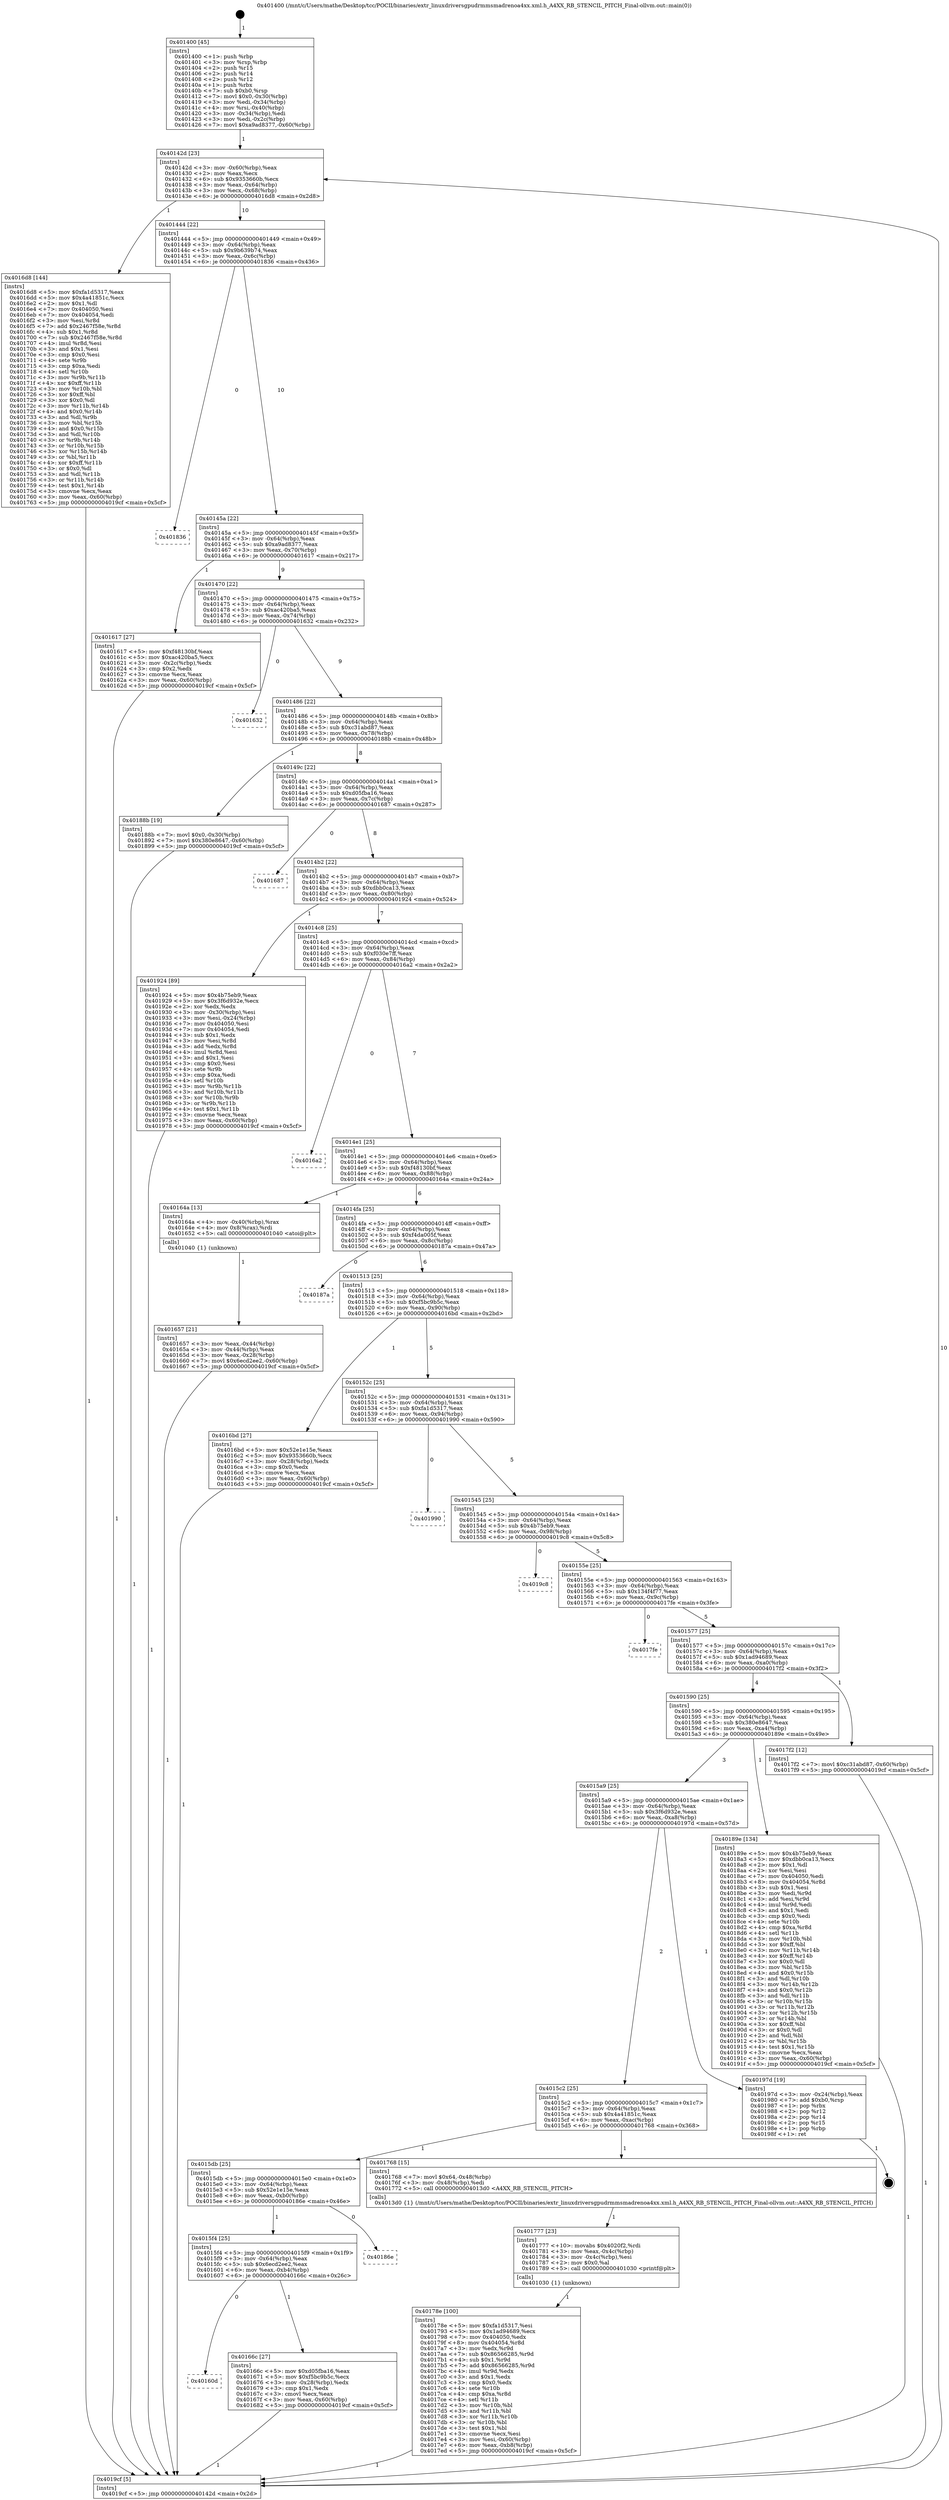 digraph "0x401400" {
  label = "0x401400 (/mnt/c/Users/mathe/Desktop/tcc/POCII/binaries/extr_linuxdriversgpudrmmsmadrenoa4xx.xml.h_A4XX_RB_STENCIL_PITCH_Final-ollvm.out::main(0))"
  labelloc = "t"
  node[shape=record]

  Entry [label="",width=0.3,height=0.3,shape=circle,fillcolor=black,style=filled]
  "0x40142d" [label="{
     0x40142d [23]\l
     | [instrs]\l
     &nbsp;&nbsp;0x40142d \<+3\>: mov -0x60(%rbp),%eax\l
     &nbsp;&nbsp;0x401430 \<+2\>: mov %eax,%ecx\l
     &nbsp;&nbsp;0x401432 \<+6\>: sub $0x9353660b,%ecx\l
     &nbsp;&nbsp;0x401438 \<+3\>: mov %eax,-0x64(%rbp)\l
     &nbsp;&nbsp;0x40143b \<+3\>: mov %ecx,-0x68(%rbp)\l
     &nbsp;&nbsp;0x40143e \<+6\>: je 00000000004016d8 \<main+0x2d8\>\l
  }"]
  "0x4016d8" [label="{
     0x4016d8 [144]\l
     | [instrs]\l
     &nbsp;&nbsp;0x4016d8 \<+5\>: mov $0xfa1d5317,%eax\l
     &nbsp;&nbsp;0x4016dd \<+5\>: mov $0x4a41851c,%ecx\l
     &nbsp;&nbsp;0x4016e2 \<+2\>: mov $0x1,%dl\l
     &nbsp;&nbsp;0x4016e4 \<+7\>: mov 0x404050,%esi\l
     &nbsp;&nbsp;0x4016eb \<+7\>: mov 0x404054,%edi\l
     &nbsp;&nbsp;0x4016f2 \<+3\>: mov %esi,%r8d\l
     &nbsp;&nbsp;0x4016f5 \<+7\>: add $0x2467f58e,%r8d\l
     &nbsp;&nbsp;0x4016fc \<+4\>: sub $0x1,%r8d\l
     &nbsp;&nbsp;0x401700 \<+7\>: sub $0x2467f58e,%r8d\l
     &nbsp;&nbsp;0x401707 \<+4\>: imul %r8d,%esi\l
     &nbsp;&nbsp;0x40170b \<+3\>: and $0x1,%esi\l
     &nbsp;&nbsp;0x40170e \<+3\>: cmp $0x0,%esi\l
     &nbsp;&nbsp;0x401711 \<+4\>: sete %r9b\l
     &nbsp;&nbsp;0x401715 \<+3\>: cmp $0xa,%edi\l
     &nbsp;&nbsp;0x401718 \<+4\>: setl %r10b\l
     &nbsp;&nbsp;0x40171c \<+3\>: mov %r9b,%r11b\l
     &nbsp;&nbsp;0x40171f \<+4\>: xor $0xff,%r11b\l
     &nbsp;&nbsp;0x401723 \<+3\>: mov %r10b,%bl\l
     &nbsp;&nbsp;0x401726 \<+3\>: xor $0xff,%bl\l
     &nbsp;&nbsp;0x401729 \<+3\>: xor $0x0,%dl\l
     &nbsp;&nbsp;0x40172c \<+3\>: mov %r11b,%r14b\l
     &nbsp;&nbsp;0x40172f \<+4\>: and $0x0,%r14b\l
     &nbsp;&nbsp;0x401733 \<+3\>: and %dl,%r9b\l
     &nbsp;&nbsp;0x401736 \<+3\>: mov %bl,%r15b\l
     &nbsp;&nbsp;0x401739 \<+4\>: and $0x0,%r15b\l
     &nbsp;&nbsp;0x40173d \<+3\>: and %dl,%r10b\l
     &nbsp;&nbsp;0x401740 \<+3\>: or %r9b,%r14b\l
     &nbsp;&nbsp;0x401743 \<+3\>: or %r10b,%r15b\l
     &nbsp;&nbsp;0x401746 \<+3\>: xor %r15b,%r14b\l
     &nbsp;&nbsp;0x401749 \<+3\>: or %bl,%r11b\l
     &nbsp;&nbsp;0x40174c \<+4\>: xor $0xff,%r11b\l
     &nbsp;&nbsp;0x401750 \<+3\>: or $0x0,%dl\l
     &nbsp;&nbsp;0x401753 \<+3\>: and %dl,%r11b\l
     &nbsp;&nbsp;0x401756 \<+3\>: or %r11b,%r14b\l
     &nbsp;&nbsp;0x401759 \<+4\>: test $0x1,%r14b\l
     &nbsp;&nbsp;0x40175d \<+3\>: cmovne %ecx,%eax\l
     &nbsp;&nbsp;0x401760 \<+3\>: mov %eax,-0x60(%rbp)\l
     &nbsp;&nbsp;0x401763 \<+5\>: jmp 00000000004019cf \<main+0x5cf\>\l
  }"]
  "0x401444" [label="{
     0x401444 [22]\l
     | [instrs]\l
     &nbsp;&nbsp;0x401444 \<+5\>: jmp 0000000000401449 \<main+0x49\>\l
     &nbsp;&nbsp;0x401449 \<+3\>: mov -0x64(%rbp),%eax\l
     &nbsp;&nbsp;0x40144c \<+5\>: sub $0x9b639b74,%eax\l
     &nbsp;&nbsp;0x401451 \<+3\>: mov %eax,-0x6c(%rbp)\l
     &nbsp;&nbsp;0x401454 \<+6\>: je 0000000000401836 \<main+0x436\>\l
  }"]
  Exit [label="",width=0.3,height=0.3,shape=circle,fillcolor=black,style=filled,peripheries=2]
  "0x401836" [label="{
     0x401836\l
  }", style=dashed]
  "0x40145a" [label="{
     0x40145a [22]\l
     | [instrs]\l
     &nbsp;&nbsp;0x40145a \<+5\>: jmp 000000000040145f \<main+0x5f\>\l
     &nbsp;&nbsp;0x40145f \<+3\>: mov -0x64(%rbp),%eax\l
     &nbsp;&nbsp;0x401462 \<+5\>: sub $0xa9ad8377,%eax\l
     &nbsp;&nbsp;0x401467 \<+3\>: mov %eax,-0x70(%rbp)\l
     &nbsp;&nbsp;0x40146a \<+6\>: je 0000000000401617 \<main+0x217\>\l
  }"]
  "0x40178e" [label="{
     0x40178e [100]\l
     | [instrs]\l
     &nbsp;&nbsp;0x40178e \<+5\>: mov $0xfa1d5317,%esi\l
     &nbsp;&nbsp;0x401793 \<+5\>: mov $0x1ad94689,%ecx\l
     &nbsp;&nbsp;0x401798 \<+7\>: mov 0x404050,%edx\l
     &nbsp;&nbsp;0x40179f \<+8\>: mov 0x404054,%r8d\l
     &nbsp;&nbsp;0x4017a7 \<+3\>: mov %edx,%r9d\l
     &nbsp;&nbsp;0x4017aa \<+7\>: sub $0x86566285,%r9d\l
     &nbsp;&nbsp;0x4017b1 \<+4\>: sub $0x1,%r9d\l
     &nbsp;&nbsp;0x4017b5 \<+7\>: add $0x86566285,%r9d\l
     &nbsp;&nbsp;0x4017bc \<+4\>: imul %r9d,%edx\l
     &nbsp;&nbsp;0x4017c0 \<+3\>: and $0x1,%edx\l
     &nbsp;&nbsp;0x4017c3 \<+3\>: cmp $0x0,%edx\l
     &nbsp;&nbsp;0x4017c6 \<+4\>: sete %r10b\l
     &nbsp;&nbsp;0x4017ca \<+4\>: cmp $0xa,%r8d\l
     &nbsp;&nbsp;0x4017ce \<+4\>: setl %r11b\l
     &nbsp;&nbsp;0x4017d2 \<+3\>: mov %r10b,%bl\l
     &nbsp;&nbsp;0x4017d5 \<+3\>: and %r11b,%bl\l
     &nbsp;&nbsp;0x4017d8 \<+3\>: xor %r11b,%r10b\l
     &nbsp;&nbsp;0x4017db \<+3\>: or %r10b,%bl\l
     &nbsp;&nbsp;0x4017de \<+3\>: test $0x1,%bl\l
     &nbsp;&nbsp;0x4017e1 \<+3\>: cmovne %ecx,%esi\l
     &nbsp;&nbsp;0x4017e4 \<+3\>: mov %esi,-0x60(%rbp)\l
     &nbsp;&nbsp;0x4017e7 \<+6\>: mov %eax,-0xb8(%rbp)\l
     &nbsp;&nbsp;0x4017ed \<+5\>: jmp 00000000004019cf \<main+0x5cf\>\l
  }"]
  "0x401617" [label="{
     0x401617 [27]\l
     | [instrs]\l
     &nbsp;&nbsp;0x401617 \<+5\>: mov $0xf48130bf,%eax\l
     &nbsp;&nbsp;0x40161c \<+5\>: mov $0xac420ba5,%ecx\l
     &nbsp;&nbsp;0x401621 \<+3\>: mov -0x2c(%rbp),%edx\l
     &nbsp;&nbsp;0x401624 \<+3\>: cmp $0x2,%edx\l
     &nbsp;&nbsp;0x401627 \<+3\>: cmovne %ecx,%eax\l
     &nbsp;&nbsp;0x40162a \<+3\>: mov %eax,-0x60(%rbp)\l
     &nbsp;&nbsp;0x40162d \<+5\>: jmp 00000000004019cf \<main+0x5cf\>\l
  }"]
  "0x401470" [label="{
     0x401470 [22]\l
     | [instrs]\l
     &nbsp;&nbsp;0x401470 \<+5\>: jmp 0000000000401475 \<main+0x75\>\l
     &nbsp;&nbsp;0x401475 \<+3\>: mov -0x64(%rbp),%eax\l
     &nbsp;&nbsp;0x401478 \<+5\>: sub $0xac420ba5,%eax\l
     &nbsp;&nbsp;0x40147d \<+3\>: mov %eax,-0x74(%rbp)\l
     &nbsp;&nbsp;0x401480 \<+6\>: je 0000000000401632 \<main+0x232\>\l
  }"]
  "0x4019cf" [label="{
     0x4019cf [5]\l
     | [instrs]\l
     &nbsp;&nbsp;0x4019cf \<+5\>: jmp 000000000040142d \<main+0x2d\>\l
  }"]
  "0x401400" [label="{
     0x401400 [45]\l
     | [instrs]\l
     &nbsp;&nbsp;0x401400 \<+1\>: push %rbp\l
     &nbsp;&nbsp;0x401401 \<+3\>: mov %rsp,%rbp\l
     &nbsp;&nbsp;0x401404 \<+2\>: push %r15\l
     &nbsp;&nbsp;0x401406 \<+2\>: push %r14\l
     &nbsp;&nbsp;0x401408 \<+2\>: push %r12\l
     &nbsp;&nbsp;0x40140a \<+1\>: push %rbx\l
     &nbsp;&nbsp;0x40140b \<+7\>: sub $0xb0,%rsp\l
     &nbsp;&nbsp;0x401412 \<+7\>: movl $0x0,-0x30(%rbp)\l
     &nbsp;&nbsp;0x401419 \<+3\>: mov %edi,-0x34(%rbp)\l
     &nbsp;&nbsp;0x40141c \<+4\>: mov %rsi,-0x40(%rbp)\l
     &nbsp;&nbsp;0x401420 \<+3\>: mov -0x34(%rbp),%edi\l
     &nbsp;&nbsp;0x401423 \<+3\>: mov %edi,-0x2c(%rbp)\l
     &nbsp;&nbsp;0x401426 \<+7\>: movl $0xa9ad8377,-0x60(%rbp)\l
  }"]
  "0x401777" [label="{
     0x401777 [23]\l
     | [instrs]\l
     &nbsp;&nbsp;0x401777 \<+10\>: movabs $0x4020f2,%rdi\l
     &nbsp;&nbsp;0x401781 \<+3\>: mov %eax,-0x4c(%rbp)\l
     &nbsp;&nbsp;0x401784 \<+3\>: mov -0x4c(%rbp),%esi\l
     &nbsp;&nbsp;0x401787 \<+2\>: mov $0x0,%al\l
     &nbsp;&nbsp;0x401789 \<+5\>: call 0000000000401030 \<printf@plt\>\l
     | [calls]\l
     &nbsp;&nbsp;0x401030 \{1\} (unknown)\l
  }"]
  "0x401632" [label="{
     0x401632\l
  }", style=dashed]
  "0x401486" [label="{
     0x401486 [22]\l
     | [instrs]\l
     &nbsp;&nbsp;0x401486 \<+5\>: jmp 000000000040148b \<main+0x8b\>\l
     &nbsp;&nbsp;0x40148b \<+3\>: mov -0x64(%rbp),%eax\l
     &nbsp;&nbsp;0x40148e \<+5\>: sub $0xc31abd87,%eax\l
     &nbsp;&nbsp;0x401493 \<+3\>: mov %eax,-0x78(%rbp)\l
     &nbsp;&nbsp;0x401496 \<+6\>: je 000000000040188b \<main+0x48b\>\l
  }"]
  "0x40160d" [label="{
     0x40160d\l
  }", style=dashed]
  "0x40188b" [label="{
     0x40188b [19]\l
     | [instrs]\l
     &nbsp;&nbsp;0x40188b \<+7\>: movl $0x0,-0x30(%rbp)\l
     &nbsp;&nbsp;0x401892 \<+7\>: movl $0x380e8647,-0x60(%rbp)\l
     &nbsp;&nbsp;0x401899 \<+5\>: jmp 00000000004019cf \<main+0x5cf\>\l
  }"]
  "0x40149c" [label="{
     0x40149c [22]\l
     | [instrs]\l
     &nbsp;&nbsp;0x40149c \<+5\>: jmp 00000000004014a1 \<main+0xa1\>\l
     &nbsp;&nbsp;0x4014a1 \<+3\>: mov -0x64(%rbp),%eax\l
     &nbsp;&nbsp;0x4014a4 \<+5\>: sub $0xd05fba16,%eax\l
     &nbsp;&nbsp;0x4014a9 \<+3\>: mov %eax,-0x7c(%rbp)\l
     &nbsp;&nbsp;0x4014ac \<+6\>: je 0000000000401687 \<main+0x287\>\l
  }"]
  "0x40166c" [label="{
     0x40166c [27]\l
     | [instrs]\l
     &nbsp;&nbsp;0x40166c \<+5\>: mov $0xd05fba16,%eax\l
     &nbsp;&nbsp;0x401671 \<+5\>: mov $0xf5bc9b5c,%ecx\l
     &nbsp;&nbsp;0x401676 \<+3\>: mov -0x28(%rbp),%edx\l
     &nbsp;&nbsp;0x401679 \<+3\>: cmp $0x1,%edx\l
     &nbsp;&nbsp;0x40167c \<+3\>: cmovl %ecx,%eax\l
     &nbsp;&nbsp;0x40167f \<+3\>: mov %eax,-0x60(%rbp)\l
     &nbsp;&nbsp;0x401682 \<+5\>: jmp 00000000004019cf \<main+0x5cf\>\l
  }"]
  "0x401687" [label="{
     0x401687\l
  }", style=dashed]
  "0x4014b2" [label="{
     0x4014b2 [22]\l
     | [instrs]\l
     &nbsp;&nbsp;0x4014b2 \<+5\>: jmp 00000000004014b7 \<main+0xb7\>\l
     &nbsp;&nbsp;0x4014b7 \<+3\>: mov -0x64(%rbp),%eax\l
     &nbsp;&nbsp;0x4014ba \<+5\>: sub $0xdbb0ca13,%eax\l
     &nbsp;&nbsp;0x4014bf \<+3\>: mov %eax,-0x80(%rbp)\l
     &nbsp;&nbsp;0x4014c2 \<+6\>: je 0000000000401924 \<main+0x524\>\l
  }"]
  "0x4015f4" [label="{
     0x4015f4 [25]\l
     | [instrs]\l
     &nbsp;&nbsp;0x4015f4 \<+5\>: jmp 00000000004015f9 \<main+0x1f9\>\l
     &nbsp;&nbsp;0x4015f9 \<+3\>: mov -0x64(%rbp),%eax\l
     &nbsp;&nbsp;0x4015fc \<+5\>: sub $0x6ecd2ee2,%eax\l
     &nbsp;&nbsp;0x401601 \<+6\>: mov %eax,-0xb4(%rbp)\l
     &nbsp;&nbsp;0x401607 \<+6\>: je 000000000040166c \<main+0x26c\>\l
  }"]
  "0x401924" [label="{
     0x401924 [89]\l
     | [instrs]\l
     &nbsp;&nbsp;0x401924 \<+5\>: mov $0x4b75eb9,%eax\l
     &nbsp;&nbsp;0x401929 \<+5\>: mov $0x3f6d932e,%ecx\l
     &nbsp;&nbsp;0x40192e \<+2\>: xor %edx,%edx\l
     &nbsp;&nbsp;0x401930 \<+3\>: mov -0x30(%rbp),%esi\l
     &nbsp;&nbsp;0x401933 \<+3\>: mov %esi,-0x24(%rbp)\l
     &nbsp;&nbsp;0x401936 \<+7\>: mov 0x404050,%esi\l
     &nbsp;&nbsp;0x40193d \<+7\>: mov 0x404054,%edi\l
     &nbsp;&nbsp;0x401944 \<+3\>: sub $0x1,%edx\l
     &nbsp;&nbsp;0x401947 \<+3\>: mov %esi,%r8d\l
     &nbsp;&nbsp;0x40194a \<+3\>: add %edx,%r8d\l
     &nbsp;&nbsp;0x40194d \<+4\>: imul %r8d,%esi\l
     &nbsp;&nbsp;0x401951 \<+3\>: and $0x1,%esi\l
     &nbsp;&nbsp;0x401954 \<+3\>: cmp $0x0,%esi\l
     &nbsp;&nbsp;0x401957 \<+4\>: sete %r9b\l
     &nbsp;&nbsp;0x40195b \<+3\>: cmp $0xa,%edi\l
     &nbsp;&nbsp;0x40195e \<+4\>: setl %r10b\l
     &nbsp;&nbsp;0x401962 \<+3\>: mov %r9b,%r11b\l
     &nbsp;&nbsp;0x401965 \<+3\>: and %r10b,%r11b\l
     &nbsp;&nbsp;0x401968 \<+3\>: xor %r10b,%r9b\l
     &nbsp;&nbsp;0x40196b \<+3\>: or %r9b,%r11b\l
     &nbsp;&nbsp;0x40196e \<+4\>: test $0x1,%r11b\l
     &nbsp;&nbsp;0x401972 \<+3\>: cmovne %ecx,%eax\l
     &nbsp;&nbsp;0x401975 \<+3\>: mov %eax,-0x60(%rbp)\l
     &nbsp;&nbsp;0x401978 \<+5\>: jmp 00000000004019cf \<main+0x5cf\>\l
  }"]
  "0x4014c8" [label="{
     0x4014c8 [25]\l
     | [instrs]\l
     &nbsp;&nbsp;0x4014c8 \<+5\>: jmp 00000000004014cd \<main+0xcd\>\l
     &nbsp;&nbsp;0x4014cd \<+3\>: mov -0x64(%rbp),%eax\l
     &nbsp;&nbsp;0x4014d0 \<+5\>: sub $0xf030e7ff,%eax\l
     &nbsp;&nbsp;0x4014d5 \<+6\>: mov %eax,-0x84(%rbp)\l
     &nbsp;&nbsp;0x4014db \<+6\>: je 00000000004016a2 \<main+0x2a2\>\l
  }"]
  "0x40186e" [label="{
     0x40186e\l
  }", style=dashed]
  "0x4016a2" [label="{
     0x4016a2\l
  }", style=dashed]
  "0x4014e1" [label="{
     0x4014e1 [25]\l
     | [instrs]\l
     &nbsp;&nbsp;0x4014e1 \<+5\>: jmp 00000000004014e6 \<main+0xe6\>\l
     &nbsp;&nbsp;0x4014e6 \<+3\>: mov -0x64(%rbp),%eax\l
     &nbsp;&nbsp;0x4014e9 \<+5\>: sub $0xf48130bf,%eax\l
     &nbsp;&nbsp;0x4014ee \<+6\>: mov %eax,-0x88(%rbp)\l
     &nbsp;&nbsp;0x4014f4 \<+6\>: je 000000000040164a \<main+0x24a\>\l
  }"]
  "0x4015db" [label="{
     0x4015db [25]\l
     | [instrs]\l
     &nbsp;&nbsp;0x4015db \<+5\>: jmp 00000000004015e0 \<main+0x1e0\>\l
     &nbsp;&nbsp;0x4015e0 \<+3\>: mov -0x64(%rbp),%eax\l
     &nbsp;&nbsp;0x4015e3 \<+5\>: sub $0x52e1e15e,%eax\l
     &nbsp;&nbsp;0x4015e8 \<+6\>: mov %eax,-0xb0(%rbp)\l
     &nbsp;&nbsp;0x4015ee \<+6\>: je 000000000040186e \<main+0x46e\>\l
  }"]
  "0x40164a" [label="{
     0x40164a [13]\l
     | [instrs]\l
     &nbsp;&nbsp;0x40164a \<+4\>: mov -0x40(%rbp),%rax\l
     &nbsp;&nbsp;0x40164e \<+4\>: mov 0x8(%rax),%rdi\l
     &nbsp;&nbsp;0x401652 \<+5\>: call 0000000000401040 \<atoi@plt\>\l
     | [calls]\l
     &nbsp;&nbsp;0x401040 \{1\} (unknown)\l
  }"]
  "0x4014fa" [label="{
     0x4014fa [25]\l
     | [instrs]\l
     &nbsp;&nbsp;0x4014fa \<+5\>: jmp 00000000004014ff \<main+0xff\>\l
     &nbsp;&nbsp;0x4014ff \<+3\>: mov -0x64(%rbp),%eax\l
     &nbsp;&nbsp;0x401502 \<+5\>: sub $0xf4da005f,%eax\l
     &nbsp;&nbsp;0x401507 \<+6\>: mov %eax,-0x8c(%rbp)\l
     &nbsp;&nbsp;0x40150d \<+6\>: je 000000000040187a \<main+0x47a\>\l
  }"]
  "0x401657" [label="{
     0x401657 [21]\l
     | [instrs]\l
     &nbsp;&nbsp;0x401657 \<+3\>: mov %eax,-0x44(%rbp)\l
     &nbsp;&nbsp;0x40165a \<+3\>: mov -0x44(%rbp),%eax\l
     &nbsp;&nbsp;0x40165d \<+3\>: mov %eax,-0x28(%rbp)\l
     &nbsp;&nbsp;0x401660 \<+7\>: movl $0x6ecd2ee2,-0x60(%rbp)\l
     &nbsp;&nbsp;0x401667 \<+5\>: jmp 00000000004019cf \<main+0x5cf\>\l
  }"]
  "0x401768" [label="{
     0x401768 [15]\l
     | [instrs]\l
     &nbsp;&nbsp;0x401768 \<+7\>: movl $0x64,-0x48(%rbp)\l
     &nbsp;&nbsp;0x40176f \<+3\>: mov -0x48(%rbp),%edi\l
     &nbsp;&nbsp;0x401772 \<+5\>: call 00000000004013d0 \<A4XX_RB_STENCIL_PITCH\>\l
     | [calls]\l
     &nbsp;&nbsp;0x4013d0 \{1\} (/mnt/c/Users/mathe/Desktop/tcc/POCII/binaries/extr_linuxdriversgpudrmmsmadrenoa4xx.xml.h_A4XX_RB_STENCIL_PITCH_Final-ollvm.out::A4XX_RB_STENCIL_PITCH)\l
  }"]
  "0x40187a" [label="{
     0x40187a\l
  }", style=dashed]
  "0x401513" [label="{
     0x401513 [25]\l
     | [instrs]\l
     &nbsp;&nbsp;0x401513 \<+5\>: jmp 0000000000401518 \<main+0x118\>\l
     &nbsp;&nbsp;0x401518 \<+3\>: mov -0x64(%rbp),%eax\l
     &nbsp;&nbsp;0x40151b \<+5\>: sub $0xf5bc9b5c,%eax\l
     &nbsp;&nbsp;0x401520 \<+6\>: mov %eax,-0x90(%rbp)\l
     &nbsp;&nbsp;0x401526 \<+6\>: je 00000000004016bd \<main+0x2bd\>\l
  }"]
  "0x4015c2" [label="{
     0x4015c2 [25]\l
     | [instrs]\l
     &nbsp;&nbsp;0x4015c2 \<+5\>: jmp 00000000004015c7 \<main+0x1c7\>\l
     &nbsp;&nbsp;0x4015c7 \<+3\>: mov -0x64(%rbp),%eax\l
     &nbsp;&nbsp;0x4015ca \<+5\>: sub $0x4a41851c,%eax\l
     &nbsp;&nbsp;0x4015cf \<+6\>: mov %eax,-0xac(%rbp)\l
     &nbsp;&nbsp;0x4015d5 \<+6\>: je 0000000000401768 \<main+0x368\>\l
  }"]
  "0x4016bd" [label="{
     0x4016bd [27]\l
     | [instrs]\l
     &nbsp;&nbsp;0x4016bd \<+5\>: mov $0x52e1e15e,%eax\l
     &nbsp;&nbsp;0x4016c2 \<+5\>: mov $0x9353660b,%ecx\l
     &nbsp;&nbsp;0x4016c7 \<+3\>: mov -0x28(%rbp),%edx\l
     &nbsp;&nbsp;0x4016ca \<+3\>: cmp $0x0,%edx\l
     &nbsp;&nbsp;0x4016cd \<+3\>: cmove %ecx,%eax\l
     &nbsp;&nbsp;0x4016d0 \<+3\>: mov %eax,-0x60(%rbp)\l
     &nbsp;&nbsp;0x4016d3 \<+5\>: jmp 00000000004019cf \<main+0x5cf\>\l
  }"]
  "0x40152c" [label="{
     0x40152c [25]\l
     | [instrs]\l
     &nbsp;&nbsp;0x40152c \<+5\>: jmp 0000000000401531 \<main+0x131\>\l
     &nbsp;&nbsp;0x401531 \<+3\>: mov -0x64(%rbp),%eax\l
     &nbsp;&nbsp;0x401534 \<+5\>: sub $0xfa1d5317,%eax\l
     &nbsp;&nbsp;0x401539 \<+6\>: mov %eax,-0x94(%rbp)\l
     &nbsp;&nbsp;0x40153f \<+6\>: je 0000000000401990 \<main+0x590\>\l
  }"]
  "0x40197d" [label="{
     0x40197d [19]\l
     | [instrs]\l
     &nbsp;&nbsp;0x40197d \<+3\>: mov -0x24(%rbp),%eax\l
     &nbsp;&nbsp;0x401980 \<+7\>: add $0xb0,%rsp\l
     &nbsp;&nbsp;0x401987 \<+1\>: pop %rbx\l
     &nbsp;&nbsp;0x401988 \<+2\>: pop %r12\l
     &nbsp;&nbsp;0x40198a \<+2\>: pop %r14\l
     &nbsp;&nbsp;0x40198c \<+2\>: pop %r15\l
     &nbsp;&nbsp;0x40198e \<+1\>: pop %rbp\l
     &nbsp;&nbsp;0x40198f \<+1\>: ret\l
  }"]
  "0x401990" [label="{
     0x401990\l
  }", style=dashed]
  "0x401545" [label="{
     0x401545 [25]\l
     | [instrs]\l
     &nbsp;&nbsp;0x401545 \<+5\>: jmp 000000000040154a \<main+0x14a\>\l
     &nbsp;&nbsp;0x40154a \<+3\>: mov -0x64(%rbp),%eax\l
     &nbsp;&nbsp;0x40154d \<+5\>: sub $0x4b75eb9,%eax\l
     &nbsp;&nbsp;0x401552 \<+6\>: mov %eax,-0x98(%rbp)\l
     &nbsp;&nbsp;0x401558 \<+6\>: je 00000000004019c8 \<main+0x5c8\>\l
  }"]
  "0x4015a9" [label="{
     0x4015a9 [25]\l
     | [instrs]\l
     &nbsp;&nbsp;0x4015a9 \<+5\>: jmp 00000000004015ae \<main+0x1ae\>\l
     &nbsp;&nbsp;0x4015ae \<+3\>: mov -0x64(%rbp),%eax\l
     &nbsp;&nbsp;0x4015b1 \<+5\>: sub $0x3f6d932e,%eax\l
     &nbsp;&nbsp;0x4015b6 \<+6\>: mov %eax,-0xa8(%rbp)\l
     &nbsp;&nbsp;0x4015bc \<+6\>: je 000000000040197d \<main+0x57d\>\l
  }"]
  "0x4019c8" [label="{
     0x4019c8\l
  }", style=dashed]
  "0x40155e" [label="{
     0x40155e [25]\l
     | [instrs]\l
     &nbsp;&nbsp;0x40155e \<+5\>: jmp 0000000000401563 \<main+0x163\>\l
     &nbsp;&nbsp;0x401563 \<+3\>: mov -0x64(%rbp),%eax\l
     &nbsp;&nbsp;0x401566 \<+5\>: sub $0x134f4f77,%eax\l
     &nbsp;&nbsp;0x40156b \<+6\>: mov %eax,-0x9c(%rbp)\l
     &nbsp;&nbsp;0x401571 \<+6\>: je 00000000004017fe \<main+0x3fe\>\l
  }"]
  "0x40189e" [label="{
     0x40189e [134]\l
     | [instrs]\l
     &nbsp;&nbsp;0x40189e \<+5\>: mov $0x4b75eb9,%eax\l
     &nbsp;&nbsp;0x4018a3 \<+5\>: mov $0xdbb0ca13,%ecx\l
     &nbsp;&nbsp;0x4018a8 \<+2\>: mov $0x1,%dl\l
     &nbsp;&nbsp;0x4018aa \<+2\>: xor %esi,%esi\l
     &nbsp;&nbsp;0x4018ac \<+7\>: mov 0x404050,%edi\l
     &nbsp;&nbsp;0x4018b3 \<+8\>: mov 0x404054,%r8d\l
     &nbsp;&nbsp;0x4018bb \<+3\>: sub $0x1,%esi\l
     &nbsp;&nbsp;0x4018be \<+3\>: mov %edi,%r9d\l
     &nbsp;&nbsp;0x4018c1 \<+3\>: add %esi,%r9d\l
     &nbsp;&nbsp;0x4018c4 \<+4\>: imul %r9d,%edi\l
     &nbsp;&nbsp;0x4018c8 \<+3\>: and $0x1,%edi\l
     &nbsp;&nbsp;0x4018cb \<+3\>: cmp $0x0,%edi\l
     &nbsp;&nbsp;0x4018ce \<+4\>: sete %r10b\l
     &nbsp;&nbsp;0x4018d2 \<+4\>: cmp $0xa,%r8d\l
     &nbsp;&nbsp;0x4018d6 \<+4\>: setl %r11b\l
     &nbsp;&nbsp;0x4018da \<+3\>: mov %r10b,%bl\l
     &nbsp;&nbsp;0x4018dd \<+3\>: xor $0xff,%bl\l
     &nbsp;&nbsp;0x4018e0 \<+3\>: mov %r11b,%r14b\l
     &nbsp;&nbsp;0x4018e3 \<+4\>: xor $0xff,%r14b\l
     &nbsp;&nbsp;0x4018e7 \<+3\>: xor $0x0,%dl\l
     &nbsp;&nbsp;0x4018ea \<+3\>: mov %bl,%r15b\l
     &nbsp;&nbsp;0x4018ed \<+4\>: and $0x0,%r15b\l
     &nbsp;&nbsp;0x4018f1 \<+3\>: and %dl,%r10b\l
     &nbsp;&nbsp;0x4018f4 \<+3\>: mov %r14b,%r12b\l
     &nbsp;&nbsp;0x4018f7 \<+4\>: and $0x0,%r12b\l
     &nbsp;&nbsp;0x4018fb \<+3\>: and %dl,%r11b\l
     &nbsp;&nbsp;0x4018fe \<+3\>: or %r10b,%r15b\l
     &nbsp;&nbsp;0x401901 \<+3\>: or %r11b,%r12b\l
     &nbsp;&nbsp;0x401904 \<+3\>: xor %r12b,%r15b\l
     &nbsp;&nbsp;0x401907 \<+3\>: or %r14b,%bl\l
     &nbsp;&nbsp;0x40190a \<+3\>: xor $0xff,%bl\l
     &nbsp;&nbsp;0x40190d \<+3\>: or $0x0,%dl\l
     &nbsp;&nbsp;0x401910 \<+2\>: and %dl,%bl\l
     &nbsp;&nbsp;0x401912 \<+3\>: or %bl,%r15b\l
     &nbsp;&nbsp;0x401915 \<+4\>: test $0x1,%r15b\l
     &nbsp;&nbsp;0x401919 \<+3\>: cmovne %ecx,%eax\l
     &nbsp;&nbsp;0x40191c \<+3\>: mov %eax,-0x60(%rbp)\l
     &nbsp;&nbsp;0x40191f \<+5\>: jmp 00000000004019cf \<main+0x5cf\>\l
  }"]
  "0x4017fe" [label="{
     0x4017fe\l
  }", style=dashed]
  "0x401577" [label="{
     0x401577 [25]\l
     | [instrs]\l
     &nbsp;&nbsp;0x401577 \<+5\>: jmp 000000000040157c \<main+0x17c\>\l
     &nbsp;&nbsp;0x40157c \<+3\>: mov -0x64(%rbp),%eax\l
     &nbsp;&nbsp;0x40157f \<+5\>: sub $0x1ad94689,%eax\l
     &nbsp;&nbsp;0x401584 \<+6\>: mov %eax,-0xa0(%rbp)\l
     &nbsp;&nbsp;0x40158a \<+6\>: je 00000000004017f2 \<main+0x3f2\>\l
  }"]
  "0x401590" [label="{
     0x401590 [25]\l
     | [instrs]\l
     &nbsp;&nbsp;0x401590 \<+5\>: jmp 0000000000401595 \<main+0x195\>\l
     &nbsp;&nbsp;0x401595 \<+3\>: mov -0x64(%rbp),%eax\l
     &nbsp;&nbsp;0x401598 \<+5\>: sub $0x380e8647,%eax\l
     &nbsp;&nbsp;0x40159d \<+6\>: mov %eax,-0xa4(%rbp)\l
     &nbsp;&nbsp;0x4015a3 \<+6\>: je 000000000040189e \<main+0x49e\>\l
  }"]
  "0x4017f2" [label="{
     0x4017f2 [12]\l
     | [instrs]\l
     &nbsp;&nbsp;0x4017f2 \<+7\>: movl $0xc31abd87,-0x60(%rbp)\l
     &nbsp;&nbsp;0x4017f9 \<+5\>: jmp 00000000004019cf \<main+0x5cf\>\l
  }"]
  Entry -> "0x401400" [label=" 1"]
  "0x40142d" -> "0x4016d8" [label=" 1"]
  "0x40142d" -> "0x401444" [label=" 10"]
  "0x40197d" -> Exit [label=" 1"]
  "0x401444" -> "0x401836" [label=" 0"]
  "0x401444" -> "0x40145a" [label=" 10"]
  "0x401924" -> "0x4019cf" [label=" 1"]
  "0x40145a" -> "0x401617" [label=" 1"]
  "0x40145a" -> "0x401470" [label=" 9"]
  "0x401617" -> "0x4019cf" [label=" 1"]
  "0x401400" -> "0x40142d" [label=" 1"]
  "0x4019cf" -> "0x40142d" [label=" 10"]
  "0x40189e" -> "0x4019cf" [label=" 1"]
  "0x401470" -> "0x401632" [label=" 0"]
  "0x401470" -> "0x401486" [label=" 9"]
  "0x40188b" -> "0x4019cf" [label=" 1"]
  "0x401486" -> "0x40188b" [label=" 1"]
  "0x401486" -> "0x40149c" [label=" 8"]
  "0x4017f2" -> "0x4019cf" [label=" 1"]
  "0x40149c" -> "0x401687" [label=" 0"]
  "0x40149c" -> "0x4014b2" [label=" 8"]
  "0x40178e" -> "0x4019cf" [label=" 1"]
  "0x4014b2" -> "0x401924" [label=" 1"]
  "0x4014b2" -> "0x4014c8" [label=" 7"]
  "0x401768" -> "0x401777" [label=" 1"]
  "0x4014c8" -> "0x4016a2" [label=" 0"]
  "0x4014c8" -> "0x4014e1" [label=" 7"]
  "0x4016d8" -> "0x4019cf" [label=" 1"]
  "0x4014e1" -> "0x40164a" [label=" 1"]
  "0x4014e1" -> "0x4014fa" [label=" 6"]
  "0x40164a" -> "0x401657" [label=" 1"]
  "0x401657" -> "0x4019cf" [label=" 1"]
  "0x40166c" -> "0x4019cf" [label=" 1"]
  "0x4014fa" -> "0x40187a" [label=" 0"]
  "0x4014fa" -> "0x401513" [label=" 6"]
  "0x4015f4" -> "0x40160d" [label=" 0"]
  "0x401513" -> "0x4016bd" [label=" 1"]
  "0x401513" -> "0x40152c" [label=" 5"]
  "0x401777" -> "0x40178e" [label=" 1"]
  "0x40152c" -> "0x401990" [label=" 0"]
  "0x40152c" -> "0x401545" [label=" 5"]
  "0x4015db" -> "0x4015f4" [label=" 1"]
  "0x401545" -> "0x4019c8" [label=" 0"]
  "0x401545" -> "0x40155e" [label=" 5"]
  "0x4016bd" -> "0x4019cf" [label=" 1"]
  "0x40155e" -> "0x4017fe" [label=" 0"]
  "0x40155e" -> "0x401577" [label=" 5"]
  "0x4015c2" -> "0x4015db" [label=" 1"]
  "0x401577" -> "0x4017f2" [label=" 1"]
  "0x401577" -> "0x401590" [label=" 4"]
  "0x4015c2" -> "0x401768" [label=" 1"]
  "0x401590" -> "0x40189e" [label=" 1"]
  "0x401590" -> "0x4015a9" [label=" 3"]
  "0x4015db" -> "0x40186e" [label=" 0"]
  "0x4015a9" -> "0x40197d" [label=" 1"]
  "0x4015a9" -> "0x4015c2" [label=" 2"]
  "0x4015f4" -> "0x40166c" [label=" 1"]
}

